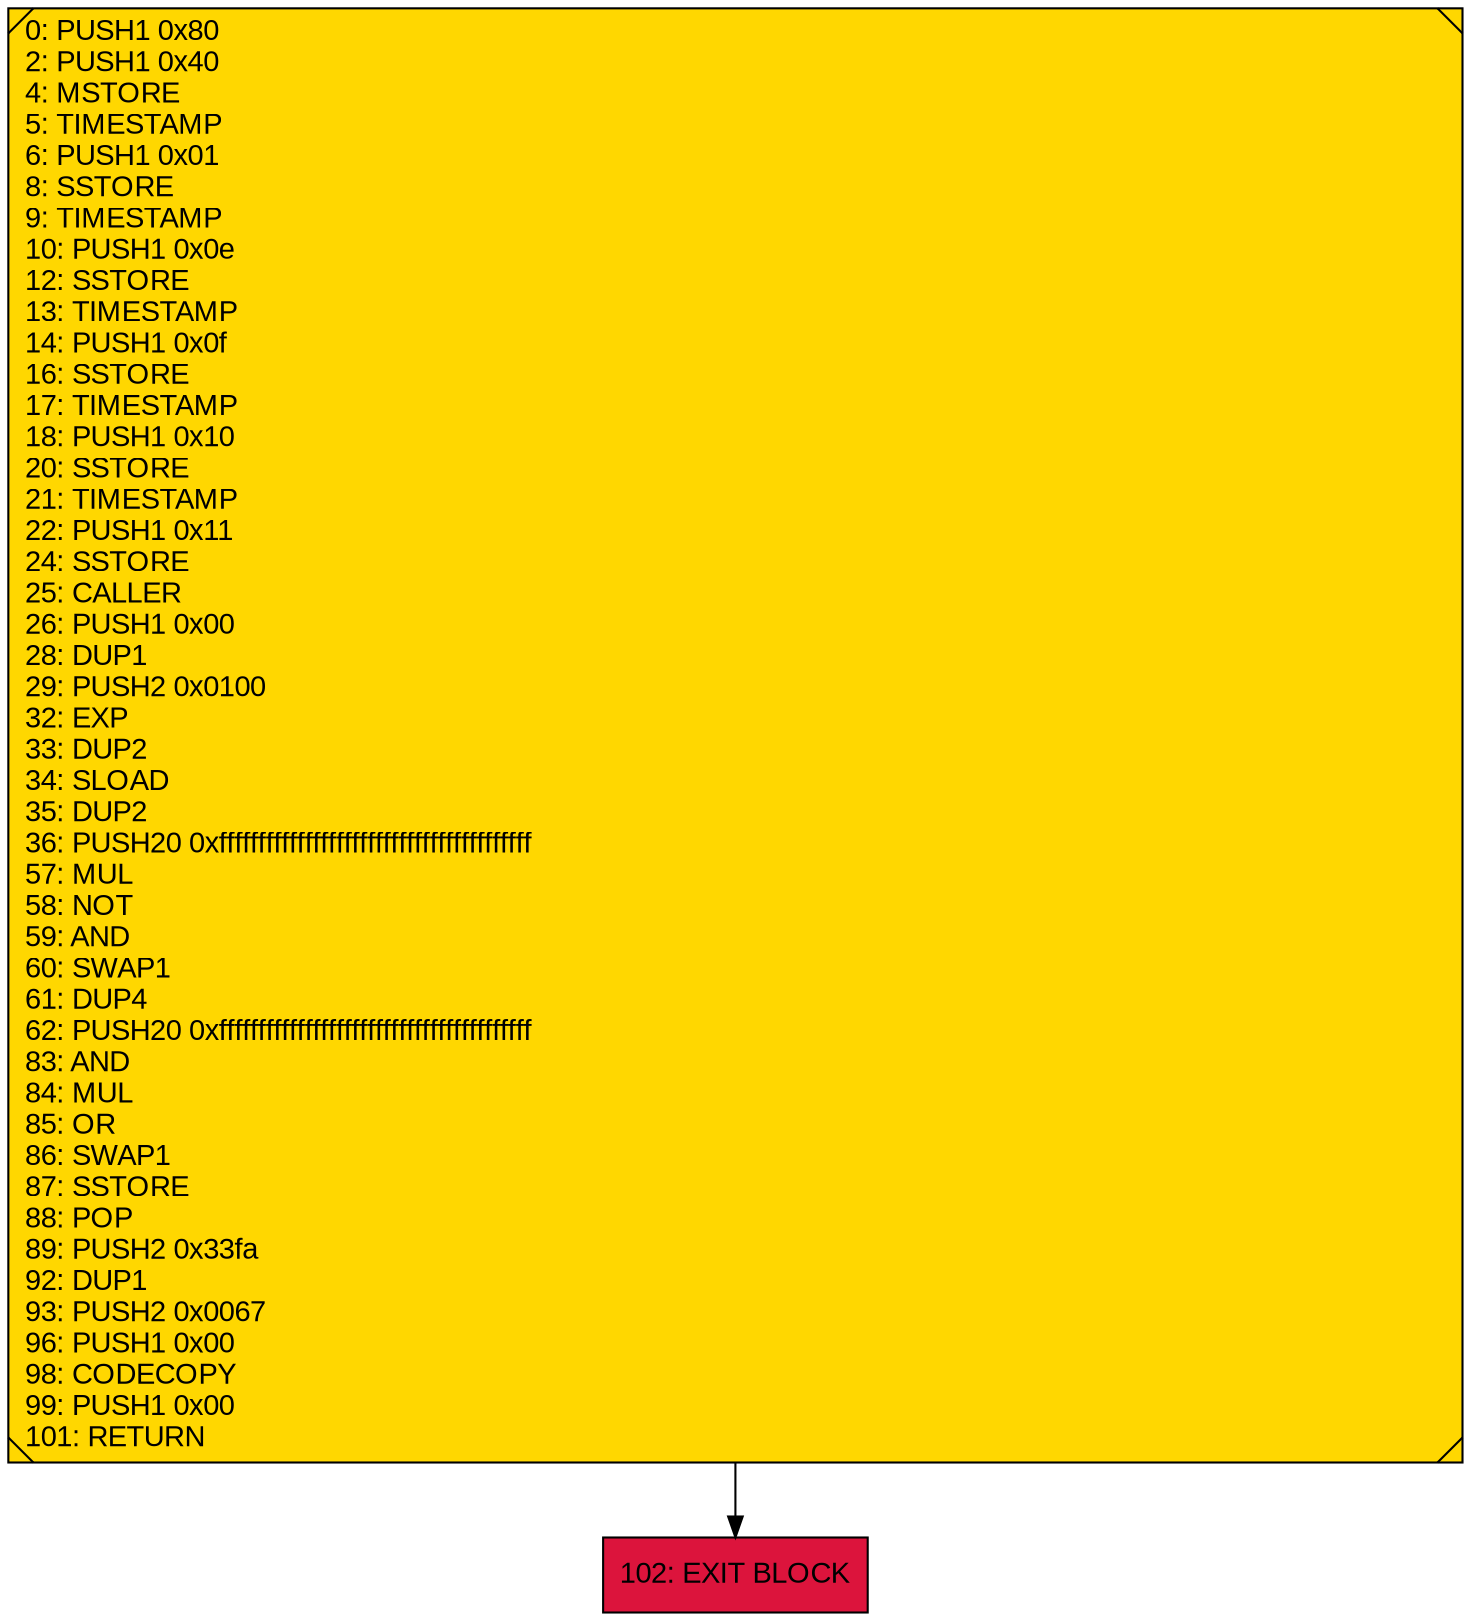 digraph G {
bgcolor=transparent rankdir=UD;
node [shape=box style=filled color=black fillcolor=white fontname=arial fontcolor=black];
0 [label="0: PUSH1 0x80\l2: PUSH1 0x40\l4: MSTORE\l5: TIMESTAMP\l6: PUSH1 0x01\l8: SSTORE\l9: TIMESTAMP\l10: PUSH1 0x0e\l12: SSTORE\l13: TIMESTAMP\l14: PUSH1 0x0f\l16: SSTORE\l17: TIMESTAMP\l18: PUSH1 0x10\l20: SSTORE\l21: TIMESTAMP\l22: PUSH1 0x11\l24: SSTORE\l25: CALLER\l26: PUSH1 0x00\l28: DUP1\l29: PUSH2 0x0100\l32: EXP\l33: DUP2\l34: SLOAD\l35: DUP2\l36: PUSH20 0xffffffffffffffffffffffffffffffffffffffff\l57: MUL\l58: NOT\l59: AND\l60: SWAP1\l61: DUP4\l62: PUSH20 0xffffffffffffffffffffffffffffffffffffffff\l83: AND\l84: MUL\l85: OR\l86: SWAP1\l87: SSTORE\l88: POP\l89: PUSH2 0x33fa\l92: DUP1\l93: PUSH2 0x0067\l96: PUSH1 0x00\l98: CODECOPY\l99: PUSH1 0x00\l101: RETURN\l" shape=Msquare fillcolor=gold ];
102 [label="102: EXIT BLOCK\l" fillcolor=crimson ];
0 -> 102;
}